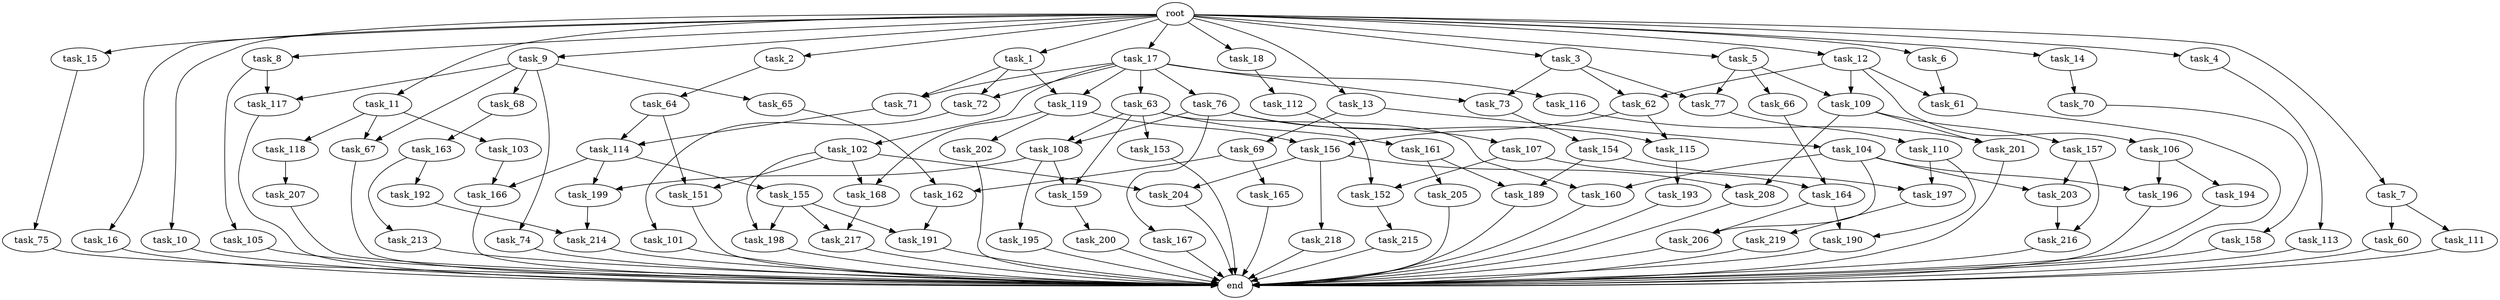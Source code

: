 digraph G {
  task_214 [size="9105330667.520000"];
  task_8 [size="10.240000"];
  task_103 [size="1374389534.720000"];
  task_101 [size="2147483648.000000"];
  task_108 [size="10050223472.639999"];
  task_191 [size="8589934592.000000"];
  task_207 [size="5497558138.880000"];
  task_15 [size="10.240000"];
  task_151 [size="12799002542.080000"];
  task_105 [size="2147483648.000000"];
  task_18 [size="10.240000"];
  task_195 [size="6957847019.520000"];
  task_154 [size="3092376453.120000"];
  task_73 [size="15547781611.520000"];
  task_16 [size="10.240000"];
  task_110 [size="4209067950.080000"];
  task_68 [size="343597383.680000"];
  task_162 [size="4294967296.000000"];
  task_217 [size="10995116277.760000"];
  task_74 [size="343597383.680000"];
  task_158 [size="6957847019.520000"];
  task_1 [size="10.240000"];
  task_64 [size="2147483648.000000"];
  task_160 [size="5239860101.120000"];
  task_11 [size="10.240000"];
  task_156 [size="10737418240.000000"];
  task_62 [size="9964324126.719999"];
  task_107 [size="6957847019.520000"];
  task_2 [size="10.240000"];
  task_10 [size="10.240000"];
  task_66 [size="6957847019.520000"];
  task_109 [size="8332236554.240000"];
  task_166 [size="11166914969.600000"];
  end [size="0.000000"];
  task_72 [size="10050223472.639999"];
  task_17 [size="10.240000"];
  task_199 [size="11166914969.600000"];
  task_155 [size="4209067950.080000"];
  task_67 [size="1717986918.400000"];
  task_218 [size="773094113.280000"];
  task_203 [size="3521873182.720000"];
  task_116 [size="6957847019.520000"];
  task_157 [size="4209067950.080000"];
  task_106 [size="1374389534.720000"];
  task_12 [size="10.240000"];
  task_77 [size="15547781611.520000"];
  task_194 [size="6957847019.520000"];
  task_197 [size="2748779069.440000"];
  task_167 [size="6957847019.520000"];
  task_114 [size="11682311045.120001"];
  task_104 [size="8589934592.000000"];
  task_9 [size="10.240000"];
  task_165 [size="2147483648.000000"];
  task_159 [size="10050223472.639999"];
  task_163 [size="8589934592.000000"];
  task_192 [size="773094113.280000"];
  task_202 [size="8589934592.000000"];
  task_69 [size="8589934592.000000"];
  task_118 [size="1374389534.720000"];
  task_196 [size="9105330667.520000"];
  task_201 [size="12799002542.080000"];
  task_65 [size="343597383.680000"];
  task_198 [size="9706626088.960001"];
  task_168 [size="12799002542.080000"];
  task_206 [size="7645041786.880000"];
  task_13 [size="10.240000"];
  task_193 [size="3092376453.120000"];
  task_152 [size="17179869184.000000"];
  task_3 [size="10.240000"];
  task_216 [size="9964324126.719999"];
  task_5 [size="10.240000"];
  task_189 [size="2147483648.000000"];
  task_76 [size="6957847019.520000"];
  task_115 [size="9105330667.520000"];
  task_190 [size="6871947673.600000"];
  task_161 [size="3092376453.120000"];
  task_14 [size="10.240000"];
  task_219 [size="8589934592.000000"];
  task_4 [size="10.240000"];
  task_119 [size="10050223472.639999"];
  task_164 [size="15547781611.520000"];
  task_200 [size="773094113.280000"];
  task_113 [size="3092376453.120000"];
  task_112 [size="6957847019.520000"];
  task_205 [size="773094113.280000"];
  task_153 [size="3092376453.120000"];
  root [size="0.000000"];
  task_102 [size="6957847019.520000"];
  task_60 [size="3092376453.120000"];
  task_70 [size="2147483648.000000"];
  task_6 [size="10.240000"];
  task_215 [size="4209067950.080000"];
  task_208 [size="4982162063.360000"];
  task_117 [size="2491081031.680000"];
  task_61 [size="9964324126.719999"];
  task_213 [size="773094113.280000"];
  task_111 [size="3092376453.120000"];
  task_204 [size="4982162063.360000"];
  task_63 [size="6957847019.520000"];
  task_7 [size="10.240000"];
  task_71 [size="10050223472.639999"];
  task_75 [size="3092376453.120000"];

  task_214 -> end [size="1.000000"];
  task_8 -> task_105 [size="209715200.000000"];
  task_8 -> task_117 [size="209715200.000000"];
  task_103 -> task_166 [size="679477248.000000"];
  task_101 -> end [size="1.000000"];
  task_108 -> task_199 [size="679477248.000000"];
  task_108 -> task_159 [size="679477248.000000"];
  task_108 -> task_195 [size="679477248.000000"];
  task_191 -> end [size="1.000000"];
  task_207 -> end [size="1.000000"];
  task_15 -> task_75 [size="301989888.000000"];
  task_151 -> end [size="1.000000"];
  task_105 -> end [size="1.000000"];
  task_18 -> task_112 [size="679477248.000000"];
  task_195 -> end [size="1.000000"];
  task_154 -> task_197 [size="134217728.000000"];
  task_154 -> task_189 [size="134217728.000000"];
  task_73 -> task_154 [size="301989888.000000"];
  task_16 -> end [size="1.000000"];
  task_110 -> task_190 [size="134217728.000000"];
  task_110 -> task_197 [size="134217728.000000"];
  task_68 -> task_163 [size="838860800.000000"];
  task_162 -> task_191 [size="301989888.000000"];
  task_217 -> end [size="1.000000"];
  task_74 -> end [size="1.000000"];
  task_158 -> end [size="1.000000"];
  task_1 -> task_72 [size="301989888.000000"];
  task_1 -> task_119 [size="301989888.000000"];
  task_1 -> task_71 [size="301989888.000000"];
  task_64 -> task_151 [size="838860800.000000"];
  task_64 -> task_114 [size="838860800.000000"];
  task_160 -> end [size="1.000000"];
  task_11 -> task_103 [size="134217728.000000"];
  task_11 -> task_118 [size="134217728.000000"];
  task_11 -> task_67 [size="134217728.000000"];
  task_156 -> task_218 [size="75497472.000000"];
  task_156 -> task_204 [size="75497472.000000"];
  task_156 -> task_208 [size="75497472.000000"];
  task_62 -> task_156 [size="209715200.000000"];
  task_62 -> task_115 [size="209715200.000000"];
  task_107 -> task_152 [size="838860800.000000"];
  task_107 -> task_164 [size="838860800.000000"];
  task_2 -> task_64 [size="209715200.000000"];
  task_10 -> end [size="1.000000"];
  task_66 -> task_164 [size="679477248.000000"];
  task_109 -> task_208 [size="411041792.000000"];
  task_109 -> task_157 [size="411041792.000000"];
  task_109 -> task_201 [size="411041792.000000"];
  task_166 -> end [size="1.000000"];
  task_72 -> task_101 [size="209715200.000000"];
  task_17 -> task_116 [size="679477248.000000"];
  task_17 -> task_119 [size="679477248.000000"];
  task_17 -> task_73 [size="679477248.000000"];
  task_17 -> task_72 [size="679477248.000000"];
  task_17 -> task_63 [size="679477248.000000"];
  task_17 -> task_76 [size="679477248.000000"];
  task_17 -> task_102 [size="679477248.000000"];
  task_17 -> task_71 [size="679477248.000000"];
  task_199 -> task_214 [size="679477248.000000"];
  task_155 -> task_198 [size="536870912.000000"];
  task_155 -> task_217 [size="536870912.000000"];
  task_155 -> task_191 [size="536870912.000000"];
  task_67 -> end [size="1.000000"];
  task_218 -> end [size="1.000000"];
  task_203 -> task_216 [size="838860800.000000"];
  task_116 -> task_201 [size="838860800.000000"];
  task_157 -> task_203 [size="134217728.000000"];
  task_157 -> task_216 [size="134217728.000000"];
  task_106 -> task_194 [size="679477248.000000"];
  task_106 -> task_196 [size="679477248.000000"];
  task_12 -> task_61 [size="134217728.000000"];
  task_12 -> task_62 [size="134217728.000000"];
  task_12 -> task_106 [size="134217728.000000"];
  task_12 -> task_109 [size="134217728.000000"];
  task_77 -> task_110 [size="411041792.000000"];
  task_194 -> end [size="1.000000"];
  task_197 -> task_219 [size="838860800.000000"];
  task_167 -> end [size="1.000000"];
  task_114 -> task_199 [size="411041792.000000"];
  task_114 -> task_155 [size="411041792.000000"];
  task_114 -> task_166 [size="411041792.000000"];
  task_104 -> task_160 [size="209715200.000000"];
  task_104 -> task_203 [size="209715200.000000"];
  task_104 -> task_196 [size="209715200.000000"];
  task_104 -> task_206 [size="209715200.000000"];
  task_9 -> task_65 [size="33554432.000000"];
  task_9 -> task_67 [size="33554432.000000"];
  task_9 -> task_68 [size="33554432.000000"];
  task_9 -> task_74 [size="33554432.000000"];
  task_9 -> task_117 [size="33554432.000000"];
  task_165 -> end [size="1.000000"];
  task_159 -> task_200 [size="75497472.000000"];
  task_163 -> task_213 [size="75497472.000000"];
  task_163 -> task_192 [size="75497472.000000"];
  task_192 -> task_214 [size="209715200.000000"];
  task_202 -> end [size="1.000000"];
  task_69 -> task_162 [size="209715200.000000"];
  task_69 -> task_165 [size="209715200.000000"];
  task_118 -> task_207 [size="536870912.000000"];
  task_196 -> end [size="1.000000"];
  task_201 -> end [size="1.000000"];
  task_65 -> task_162 [size="209715200.000000"];
  task_198 -> end [size="1.000000"];
  task_168 -> task_217 [size="536870912.000000"];
  task_206 -> end [size="1.000000"];
  task_13 -> task_69 [size="838860800.000000"];
  task_13 -> task_104 [size="838860800.000000"];
  task_193 -> end [size="1.000000"];
  task_152 -> task_215 [size="411041792.000000"];
  task_3 -> task_62 [size="838860800.000000"];
  task_3 -> task_73 [size="838860800.000000"];
  task_3 -> task_77 [size="838860800.000000"];
  task_216 -> end [size="1.000000"];
  task_5 -> task_66 [size="679477248.000000"];
  task_5 -> task_77 [size="679477248.000000"];
  task_5 -> task_109 [size="679477248.000000"];
  task_189 -> end [size="1.000000"];
  task_76 -> task_107 [size="679477248.000000"];
  task_76 -> task_167 [size="679477248.000000"];
  task_76 -> task_115 [size="679477248.000000"];
  task_76 -> task_108 [size="679477248.000000"];
  task_115 -> task_193 [size="301989888.000000"];
  task_190 -> end [size="1.000000"];
  task_161 -> task_189 [size="75497472.000000"];
  task_161 -> task_205 [size="75497472.000000"];
  task_14 -> task_70 [size="209715200.000000"];
  task_219 -> end [size="1.000000"];
  task_4 -> task_113 [size="301989888.000000"];
  task_119 -> task_156 [size="838860800.000000"];
  task_119 -> task_202 [size="838860800.000000"];
  task_119 -> task_168 [size="838860800.000000"];
  task_164 -> task_190 [size="536870912.000000"];
  task_164 -> task_206 [size="536870912.000000"];
  task_200 -> end [size="1.000000"];
  task_113 -> end [size="1.000000"];
  task_112 -> task_152 [size="838860800.000000"];
  task_205 -> end [size="1.000000"];
  task_153 -> end [size="1.000000"];
  root -> task_8 [size="1.000000"];
  root -> task_9 [size="1.000000"];
  root -> task_16 [size="1.000000"];
  root -> task_14 [size="1.000000"];
  root -> task_6 [size="1.000000"];
  root -> task_4 [size="1.000000"];
  root -> task_5 [size="1.000000"];
  root -> task_1 [size="1.000000"];
  root -> task_10 [size="1.000000"];
  root -> task_13 [size="1.000000"];
  root -> task_15 [size="1.000000"];
  root -> task_11 [size="1.000000"];
  root -> task_3 [size="1.000000"];
  root -> task_12 [size="1.000000"];
  root -> task_2 [size="1.000000"];
  root -> task_18 [size="1.000000"];
  root -> task_7 [size="1.000000"];
  root -> task_17 [size="1.000000"];
  task_102 -> task_198 [size="411041792.000000"];
  task_102 -> task_168 [size="411041792.000000"];
  task_102 -> task_151 [size="411041792.000000"];
  task_102 -> task_204 [size="411041792.000000"];
  task_60 -> end [size="1.000000"];
  task_70 -> task_158 [size="679477248.000000"];
  task_6 -> task_61 [size="838860800.000000"];
  task_215 -> end [size="1.000000"];
  task_208 -> end [size="1.000000"];
  task_117 -> end [size="1.000000"];
  task_61 -> end [size="1.000000"];
  task_213 -> end [size="1.000000"];
  task_111 -> end [size="1.000000"];
  task_204 -> end [size="1.000000"];
  task_63 -> task_153 [size="301989888.000000"];
  task_63 -> task_108 [size="301989888.000000"];
  task_63 -> task_159 [size="301989888.000000"];
  task_63 -> task_161 [size="301989888.000000"];
  task_63 -> task_160 [size="301989888.000000"];
  task_7 -> task_60 [size="301989888.000000"];
  task_7 -> task_111 [size="301989888.000000"];
  task_71 -> task_114 [size="301989888.000000"];
  task_75 -> end [size="1.000000"];
}
